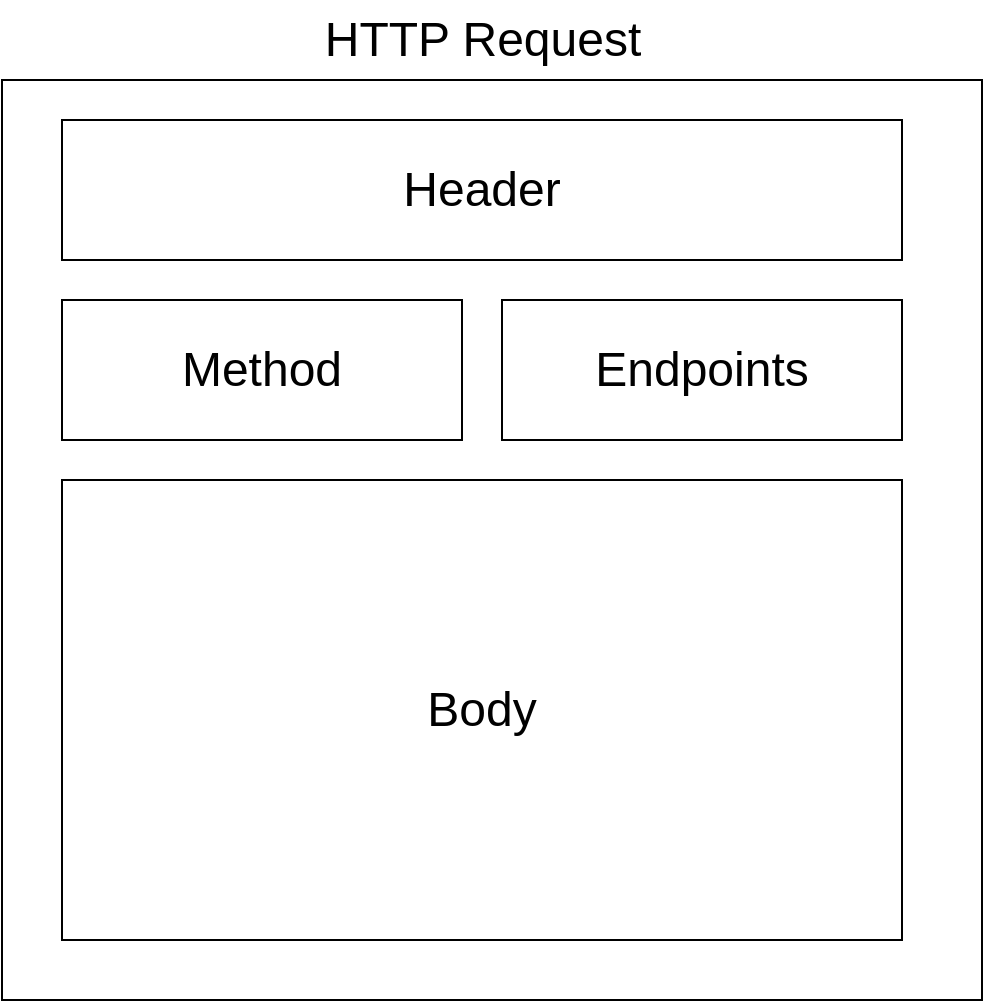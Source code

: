 <mxfile>
    <diagram id="eC4yLf7L6et0v6qd_6BP" name="Page-1">
        <mxGraphModel dx="1295" dy="599" grid="1" gridSize="10" guides="1" tooltips="1" connect="1" arrows="1" fold="1" page="1" pageScale="1" pageWidth="850" pageHeight="1100" math="0" shadow="0">
            <root>
                <mxCell id="0"/>
                <mxCell id="1" parent="0"/>
                <mxCell id="3" value="" style="whiteSpace=wrap;html=1;" vertex="1" parent="1">
                    <mxGeometry x="180" y="80" width="490" height="460" as="geometry"/>
                </mxCell>
                <mxCell id="4" value="&lt;font style=&quot;font-size: 24px;&quot;&gt;HTTP Request&lt;/font&gt;" style="text;html=1;align=center;verticalAlign=middle;resizable=0;points=[];autosize=1;strokeColor=none;fillColor=none;" vertex="1" parent="1">
                    <mxGeometry x="330" y="40" width="180" height="40" as="geometry"/>
                </mxCell>
                <mxCell id="5" value="Header" style="whiteSpace=wrap;html=1;fontSize=24;" vertex="1" parent="1">
                    <mxGeometry x="210" y="100" width="420" height="70" as="geometry"/>
                </mxCell>
                <mxCell id="6" value="Method" style="whiteSpace=wrap;html=1;fontSize=24;" vertex="1" parent="1">
                    <mxGeometry x="210" y="190" width="200" height="70" as="geometry"/>
                </mxCell>
                <mxCell id="7" value="Endpoints" style="whiteSpace=wrap;html=1;fontSize=24;" vertex="1" parent="1">
                    <mxGeometry x="430" y="190" width="200" height="70" as="geometry"/>
                </mxCell>
                <mxCell id="8" value="Body" style="whiteSpace=wrap;html=1;fontSize=24;" vertex="1" parent="1">
                    <mxGeometry x="210" y="280" width="420" height="230" as="geometry"/>
                </mxCell>
            </root>
        </mxGraphModel>
    </diagram>
</mxfile>